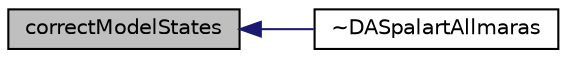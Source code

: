 digraph "correctModelStates"
{
  bgcolor="transparent";
  edge [fontname="Helvetica",fontsize="10",labelfontname="Helvetica",labelfontsize="10"];
  node [fontname="Helvetica",fontsize="10",shape=record];
  rankdir="LR";
  Node74 [label="correctModelStates",height=0.2,width=0.4,color="black", fillcolor="grey75", style="filled", fontcolor="black"];
  Node74 -> Node75 [dir="back",color="midnightblue",fontsize="10",style="solid",fontname="Helvetica"];
  Node75 [label="~DASpalartAllmaras",height=0.2,width=0.4,color="black",URL="$classFoam_1_1DASpalartAllmaras.html#ad8896b591084b5add2954f10e022e4d3"];
}
